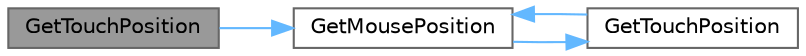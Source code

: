 digraph "GetTouchPosition"
{
 // LATEX_PDF_SIZE
  bgcolor="transparent";
  edge [fontname=Helvetica,fontsize=10,labelfontname=Helvetica,labelfontsize=10];
  node [fontname=Helvetica,fontsize=10,shape=box,height=0.2,width=0.4];
  rankdir="LR";
  Node1 [id="Node000001",label="GetTouchPosition",height=0.2,width=0.4,color="gray40", fillcolor="grey60", style="filled", fontcolor="black",tooltip=" "];
  Node1 -> Node2 [id="edge4_Node000001_Node000002",color="steelblue1",style="solid",tooltip=" "];
  Node2 [id="Node000002",label="GetMousePosition",height=0.2,width=0.4,color="grey40", fillcolor="white", style="filled",URL="$_classes_2lib_2rcore_8c.html#ad68cd0b57c5d21a49dc8b3fa790b2bec",tooltip=" "];
  Node2 -> Node3 [id="edge5_Node000002_Node000003",color="steelblue1",style="solid",tooltip=" "];
  Node3 [id="Node000003",label="GetTouchPosition",height=0.2,width=0.4,color="grey40", fillcolor="white", style="filled",URL="$_classes_2lib_2rcore_8c.html#a64f0911350f8e2eda12d4c8074b54984",tooltip=" "];
  Node3 -> Node2 [id="edge6_Node000003_Node000002",color="steelblue1",style="solid",tooltip=" "];
}
